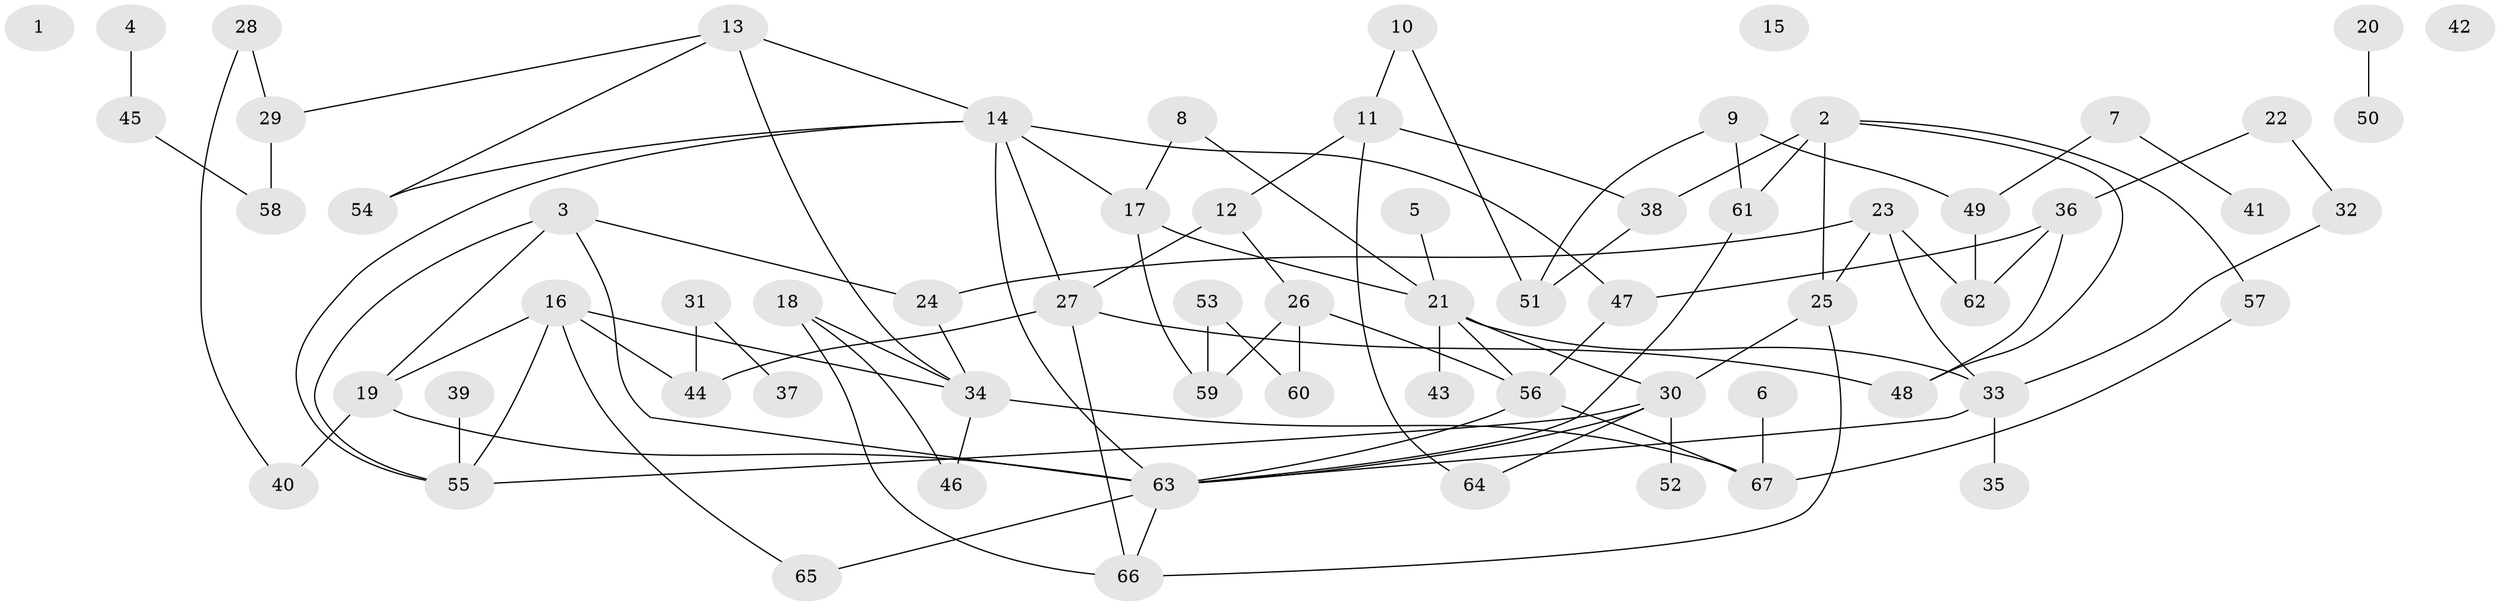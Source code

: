 // coarse degree distribution, {0: 0.06818181818181818, 6: 0.09090909090909091, 5: 0.09090909090909091, 1: 0.25, 3: 0.13636363636363635, 4: 0.06818181818181818, 8: 0.022727272727272728, 9: 0.06818181818181818, 2: 0.18181818181818182, 10: 0.022727272727272728}
// Generated by graph-tools (version 1.1) at 2025/23/03/03/25 07:23:25]
// undirected, 67 vertices, 98 edges
graph export_dot {
graph [start="1"]
  node [color=gray90,style=filled];
  1;
  2;
  3;
  4;
  5;
  6;
  7;
  8;
  9;
  10;
  11;
  12;
  13;
  14;
  15;
  16;
  17;
  18;
  19;
  20;
  21;
  22;
  23;
  24;
  25;
  26;
  27;
  28;
  29;
  30;
  31;
  32;
  33;
  34;
  35;
  36;
  37;
  38;
  39;
  40;
  41;
  42;
  43;
  44;
  45;
  46;
  47;
  48;
  49;
  50;
  51;
  52;
  53;
  54;
  55;
  56;
  57;
  58;
  59;
  60;
  61;
  62;
  63;
  64;
  65;
  66;
  67;
  2 -- 25;
  2 -- 38;
  2 -- 48;
  2 -- 57;
  2 -- 61;
  3 -- 19;
  3 -- 24;
  3 -- 55;
  3 -- 63;
  4 -- 45;
  5 -- 21;
  6 -- 67;
  7 -- 41;
  7 -- 49;
  8 -- 17;
  8 -- 21;
  9 -- 49;
  9 -- 51;
  9 -- 61;
  10 -- 11;
  10 -- 51;
  11 -- 12;
  11 -- 38;
  11 -- 64;
  12 -- 26;
  12 -- 27;
  13 -- 14;
  13 -- 29;
  13 -- 34;
  13 -- 54;
  14 -- 17;
  14 -- 27;
  14 -- 47;
  14 -- 54;
  14 -- 55;
  14 -- 63;
  16 -- 19;
  16 -- 34;
  16 -- 44;
  16 -- 55;
  16 -- 65;
  17 -- 21;
  17 -- 59;
  18 -- 34;
  18 -- 46;
  18 -- 66;
  19 -- 40;
  19 -- 63;
  20 -- 50;
  21 -- 30;
  21 -- 33;
  21 -- 43;
  21 -- 56;
  22 -- 32;
  22 -- 36;
  23 -- 24;
  23 -- 25;
  23 -- 33;
  23 -- 62;
  24 -- 34;
  25 -- 30;
  25 -- 66;
  26 -- 56;
  26 -- 59;
  26 -- 60;
  27 -- 44;
  27 -- 48;
  27 -- 66;
  28 -- 29;
  28 -- 40;
  29 -- 58;
  30 -- 52;
  30 -- 55;
  30 -- 63;
  30 -- 64;
  31 -- 37;
  31 -- 44;
  32 -- 33;
  33 -- 35;
  33 -- 63;
  34 -- 46;
  34 -- 67;
  36 -- 47;
  36 -- 48;
  36 -- 62;
  38 -- 51;
  39 -- 55;
  45 -- 58;
  47 -- 56;
  49 -- 62;
  53 -- 59;
  53 -- 60;
  56 -- 63;
  56 -- 67;
  57 -- 67;
  61 -- 63;
  63 -- 65;
  63 -- 66;
}
